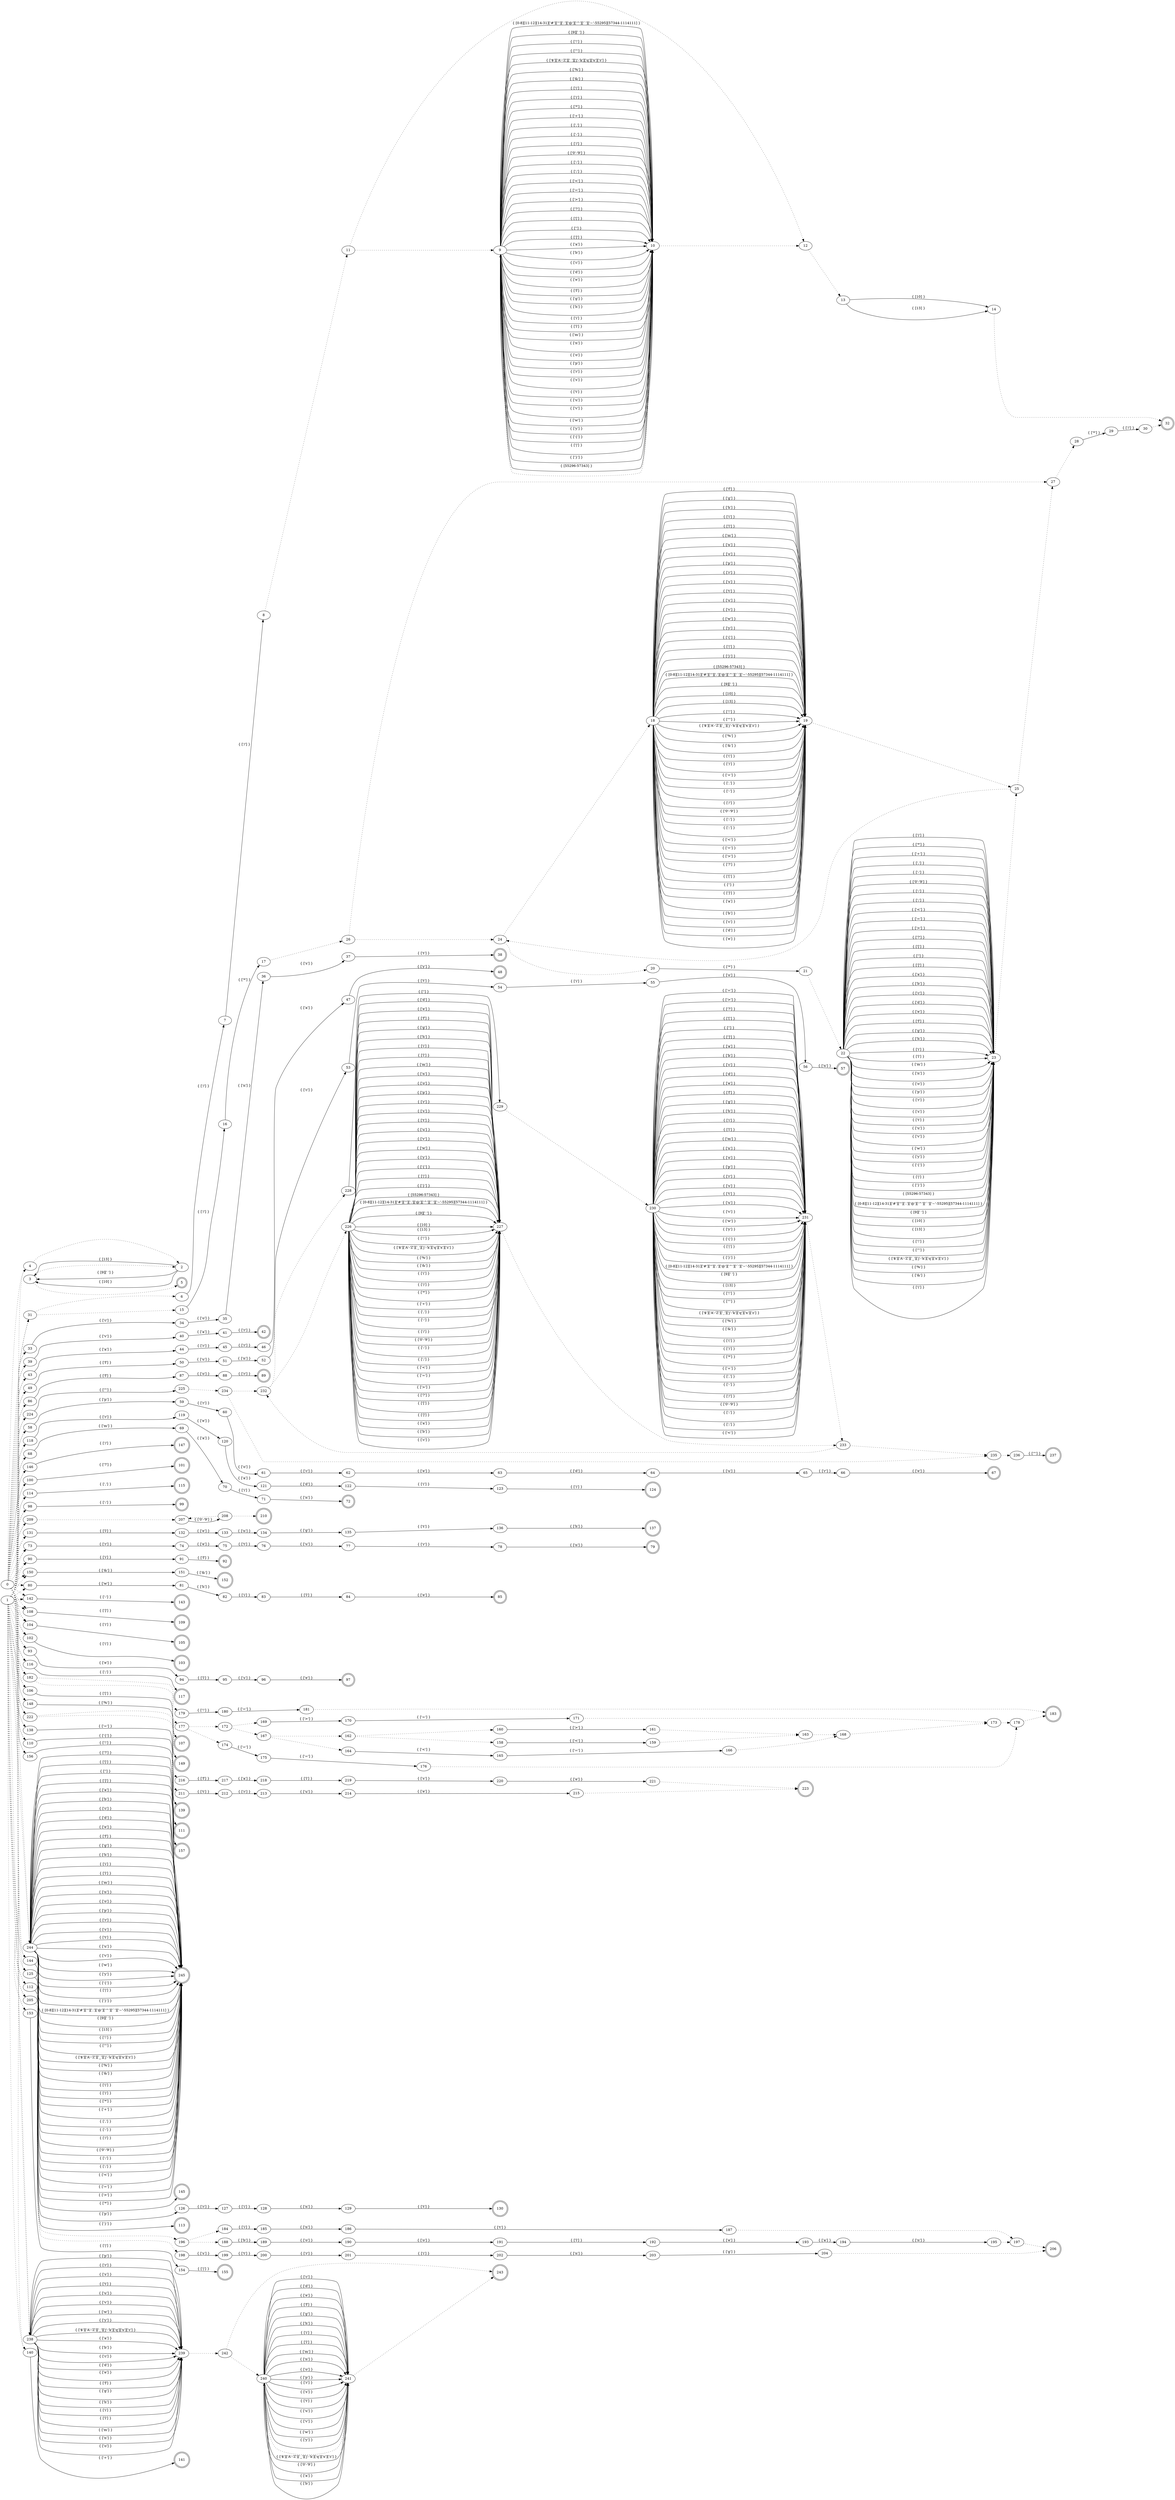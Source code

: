 digraph NFA {
rankdir = LR
5 [shape = doublecircle]
32 [shape = doublecircle]
38 [shape = doublecircle]
42 [shape = doublecircle]
48 [shape = doublecircle]
57 [shape = doublecircle]
67 [shape = doublecircle]
72 [shape = doublecircle]
79 [shape = doublecircle]
85 [shape = doublecircle]
89 [shape = doublecircle]
92 [shape = doublecircle]
97 [shape = doublecircle]
99 [shape = doublecircle]
101 [shape = doublecircle]
103 [shape = doublecircle]
105 [shape = doublecircle]
107 [shape = doublecircle]
109 [shape = doublecircle]
111 [shape = doublecircle]
113 [shape = doublecircle]
115 [shape = doublecircle]
117 [shape = doublecircle]
124 [shape = doublecircle]
130 [shape = doublecircle]
137 [shape = doublecircle]
139 [shape = doublecircle]
141 [shape = doublecircle]
143 [shape = doublecircle]
145 [shape = doublecircle]
147 [shape = doublecircle]
149 [shape = doublecircle]
152 [shape = doublecircle]
155 [shape = doublecircle]
157 [shape = doublecircle]
183 [shape = doublecircle]
206 [shape = doublecircle]
210 [shape = doublecircle]
223 [shape = doublecircle]
237 [shape = doublecircle]
243 [shape = doublecircle]
245 [shape = doublecircle]
0 -> 4 [style=dotted]
0 -> 31 [style=dotted]
0 -> 33 [style=dotted]
0 -> 39 [style=dotted]
0 -> 43 [style=dotted]
0 -> 49 [style=dotted]
0 -> 58 [style=dotted]
0 -> 68 [style=dotted]
0 -> 73 [style=dotted]
0 -> 80 [style=dotted]
0 -> 86 [style=dotted]
0 -> 90 [style=dotted]
0 -> 93 [style=dotted]
0 -> 98 [style=dotted]
0 -> 100 [style=dotted]
0 -> 102 [style=dotted]
0 -> 104 [style=dotted]
0 -> 106 [style=dotted]
0 -> 108 [style=dotted]
0 -> 110 [style=dotted]
0 -> 112 [style=dotted]
0 -> 114 [style=dotted]
0 -> 116 [style=dotted]
0 -> 118 [style=dotted]
0 -> 125 [style=dotted]
0 -> 131 [style=dotted]
0 -> 138 [style=dotted]
0 -> 140 [style=dotted]
0 -> 142 [style=dotted]
0 -> 144 [style=dotted]
0 -> 146 [style=dotted]
0 -> 148 [style=dotted]
0 -> 150 [style=dotted]
0 -> 153 [style=dotted]
0 -> 156 [style=dotted]
0 -> 182 [style=dotted]
0 -> 205 [style=dotted]
0 -> 209 [style=dotted]
0 -> 222 [style=dotted]
0 -> 224 [style=dotted]
0 -> 238 [style=dotted]
0 -> 244 [style=dotted]
1 -> 4 [style=dotted]
1 -> 31 [style=dotted]
1 -> 33 [style=dotted]
1 -> 39 [style=dotted]
1 -> 43 [style=dotted]
1 -> 49 [style=dotted]
1 -> 58 [style=dotted]
1 -> 68 [style=dotted]
1 -> 73 [style=dotted]
1 -> 80 [style=dotted]
1 -> 86 [style=dotted]
1 -> 90 [style=dotted]
1 -> 93 [style=dotted]
1 -> 98 [style=dotted]
1 -> 100 [style=dotted]
1 -> 102 [style=dotted]
1 -> 104 [style=dotted]
1 -> 106 [style=dotted]
1 -> 108 [style=dotted]
1 -> 110 [style=dotted]
1 -> 112 [style=dotted]
1 -> 114 [style=dotted]
1 -> 116 [style=dotted]
1 -> 118 [style=dotted]
1 -> 125 [style=dotted]
1 -> 131 [style=dotted]
1 -> 138 [style=dotted]
1 -> 140 [style=dotted]
1 -> 142 [style=dotted]
1 -> 144 [style=dotted]
1 -> 146 [style=dotted]
1 -> 148 [style=dotted]
1 -> 150 [style=dotted]
1 -> 153 [style=dotted]
1 -> 156 [style=dotted]
1 -> 182 [style=dotted]
1 -> 205 [style=dotted]
1 -> 209 [style=dotted]
1 -> 222 [style=dotted]
1 -> 224 [style=dotted]
1 -> 238 [style=dotted]
1 -> 244 [style=dotted]
2 -> 3 [label="{ [9][' '] }"]
2 -> 3 [label="{ [10] }"]
2 -> 3 [label="{ [13] }"]
3 -> 2 [style=dotted]
3 -> 5 [style=dotted]
4 -> 2 [style=dotted]
6 -> 7 [label="{ ['/'] }"]
7 -> 8 [label="{ ['/'] }"]
8 -> 11 [style=dotted]
9 -> 10 [label="{ [0-8][11-12][14-31]['#'][''']['.']['@']['^']['`']['~'-55295][57344-1114111] }"]
9 -> 10 [label="{ [9][' '] }"]
9 -> 10 [label="{ ['!'] }"]
9 -> 10 [label="{ ['\"'] }"]
9 -> 10 [label="{ ['$']['A'-'Z']['_']['j'-'k']['q']['x']['z'] }"]
9 -> 10 [label="{ ['%'] }"]
9 -> 10 [label="{ ['&'] }"]
9 -> 10 [label="{ ['('] }"]
9 -> 10 [label="{ [')'] }"]
9 -> 10 [label="{ ['*'] }"]
9 -> 10 [label="{ ['+'] }"]
9 -> 10 [label="{ [','] }"]
9 -> 10 [label="{ ['-'] }"]
9 -> 10 [label="{ ['/'] }"]
9 -> 10 [label="{ ['0'-'9'] }"]
9 -> 10 [label="{ [':'] }"]
9 -> 10 [label="{ [';'] }"]
9 -> 10 [label="{ ['<'] }"]
9 -> 10 [label="{ ['='] }"]
9 -> 10 [label="{ ['>'] }"]
9 -> 10 [label="{ ['?'] }"]
9 -> 10 [label="{ ['['] }"]
9 -> 10 [label="{ ['\'] }"]
9 -> 10 [label="{ [']'] }"]
9 -> 10 [label="{ ['a'] }"]
9 -> 10 [label="{ ['b'] }"]
9 -> 10 [label="{ ['c'] }"]
9 -> 10 [label="{ ['d'] }"]
9 -> 10 [label="{ ['e'] }"]
9 -> 10 [label="{ ['f'] }"]
9 -> 10 [label="{ ['g'] }"]
9 -> 10 [label="{ ['h'] }"]
9 -> 10 [label="{ ['i'] }"]
9 -> 10 [label="{ ['l'] }"]
9 -> 10 [label="{ ['m'] }"]
9 -> 10 [label="{ ['n'] }"]
9 -> 10 [label="{ ['o'] }"]
9 -> 10 [label="{ ['p'] }"]
9 -> 10 [label="{ ['r'] }"]
9 -> 10 [label="{ ['s'] }"]
9 -> 10 [label="{ ['t'] }"]
9 -> 10 [label="{ ['u'] }"]
9 -> 10 [label="{ ['v'] }"]
9 -> 10 [label="{ ['w'] }"]
9 -> 10 [label="{ ['y'] }"]
9 -> 10 [label="{ ['{'] }"]
9 -> 10 [label="{ ['|'] }"]
9 -> 10 [label="{ ['}'] }"]
9 -> 10 [label="{ [55296-57343] }"]
10 -> 9 [style=dotted]
10 -> 12 [style=dotted]
11 -> 9 [style=dotted]
11 -> 12 [style=dotted]
12 -> 13 [style=dotted]
13 -> 14 [label="{ [10] }"]
13 -> 14 [label="{ [13] }"]
14 -> 32 [style=dotted]
15 -> 16 [label="{ ['/'] }"]
16 -> 17 [label="{ ['*'] }"]
17 -> 26 [style=dotted]
18 -> 19 [label="{ [0-8][11-12][14-31]['#'][''']['.']['@']['^']['`']['~'-55295][57344-1114111] }"]
18 -> 19 [label="{ [9][' '] }"]
18 -> 19 [label="{ [10] }"]
18 -> 19 [label="{ [13] }"]
18 -> 19 [label="{ ['!'] }"]
18 -> 19 [label="{ ['\"'] }"]
18 -> 19 [label="{ ['$']['A'-'Z']['_']['j'-'k']['q']['x']['z'] }"]
18 -> 19 [label="{ ['%'] }"]
18 -> 19 [label="{ ['&'] }"]
18 -> 19 [label="{ ['('] }"]
18 -> 19 [label="{ [')'] }"]
18 -> 19 [label="{ ['+'] }"]
18 -> 19 [label="{ [','] }"]
18 -> 19 [label="{ ['-'] }"]
18 -> 19 [label="{ ['/'] }"]
18 -> 19 [label="{ ['0'-'9'] }"]
18 -> 19 [label="{ [':'] }"]
18 -> 19 [label="{ [';'] }"]
18 -> 19 [label="{ ['<'] }"]
18 -> 19 [label="{ ['='] }"]
18 -> 19 [label="{ ['>'] }"]
18 -> 19 [label="{ ['?'] }"]
18 -> 19 [label="{ ['['] }"]
18 -> 19 [label="{ ['\'] }"]
18 -> 19 [label="{ [']'] }"]
18 -> 19 [label="{ ['a'] }"]
18 -> 19 [label="{ ['b'] }"]
18 -> 19 [label="{ ['c'] }"]
18 -> 19 [label="{ ['d'] }"]
18 -> 19 [label="{ ['e'] }"]
18 -> 19 [label="{ ['f'] }"]
18 -> 19 [label="{ ['g'] }"]
18 -> 19 [label="{ ['h'] }"]
18 -> 19 [label="{ ['i'] }"]
18 -> 19 [label="{ ['l'] }"]
18 -> 19 [label="{ ['m'] }"]
18 -> 19 [label="{ ['n'] }"]
18 -> 19 [label="{ ['o'] }"]
18 -> 19 [label="{ ['p'] }"]
18 -> 19 [label="{ ['r'] }"]
18 -> 19 [label="{ ['s'] }"]
18 -> 19 [label="{ ['t'] }"]
18 -> 19 [label="{ ['u'] }"]
18 -> 19 [label="{ ['v'] }"]
18 -> 19 [label="{ ['w'] }"]
18 -> 19 [label="{ ['y'] }"]
18 -> 19 [label="{ ['{'] }"]
18 -> 19 [label="{ ['|'] }"]
18 -> 19 [label="{ ['}'] }"]
18 -> 19 [label="{ [55296-57343] }"]
19 -> 25 [style=dotted]
20 -> 21 [label="{ ['*'] }"]
21 -> 22 [style=dotted]
22 -> 23 [label="{ [0-8][11-12][14-31]['#'][''']['.']['@']['^']['`']['~'-55295][57344-1114111] }"]
22 -> 23 [label="{ [9][' '] }"]
22 -> 23 [label="{ [10] }"]
22 -> 23 [label="{ [13] }"]
22 -> 23 [label="{ ['!'] }"]
22 -> 23 [label="{ ['\"'] }"]
22 -> 23 [label="{ ['$']['A'-'Z']['_']['j'-'k']['q']['x']['z'] }"]
22 -> 23 [label="{ ['%'] }"]
22 -> 23 [label="{ ['&'] }"]
22 -> 23 [label="{ ['('] }"]
22 -> 23 [label="{ [')'] }"]
22 -> 23 [label="{ ['*'] }"]
22 -> 23 [label="{ ['+'] }"]
22 -> 23 [label="{ [','] }"]
22 -> 23 [label="{ ['-'] }"]
22 -> 23 [label="{ ['0'-'9'] }"]
22 -> 23 [label="{ [':'] }"]
22 -> 23 [label="{ [';'] }"]
22 -> 23 [label="{ ['<'] }"]
22 -> 23 [label="{ ['='] }"]
22 -> 23 [label="{ ['>'] }"]
22 -> 23 [label="{ ['?'] }"]
22 -> 23 [label="{ ['['] }"]
22 -> 23 [label="{ ['\'] }"]
22 -> 23 [label="{ [']'] }"]
22 -> 23 [label="{ ['a'] }"]
22 -> 23 [label="{ ['b'] }"]
22 -> 23 [label="{ ['c'] }"]
22 -> 23 [label="{ ['d'] }"]
22 -> 23 [label="{ ['e'] }"]
22 -> 23 [label="{ ['f'] }"]
22 -> 23 [label="{ ['g'] }"]
22 -> 23 [label="{ ['h'] }"]
22 -> 23 [label="{ ['i'] }"]
22 -> 23 [label="{ ['l'] }"]
22 -> 23 [label="{ ['m'] }"]
22 -> 23 [label="{ ['n'] }"]
22 -> 23 [label="{ ['o'] }"]
22 -> 23 [label="{ ['p'] }"]
22 -> 23 [label="{ ['r'] }"]
22 -> 23 [label="{ ['s'] }"]
22 -> 23 [label="{ ['t'] }"]
22 -> 23 [label="{ ['u'] }"]
22 -> 23 [label="{ ['v'] }"]
22 -> 23 [label="{ ['w'] }"]
22 -> 23 [label="{ ['y'] }"]
22 -> 23 [label="{ ['{'] }"]
22 -> 23 [label="{ ['|'] }"]
22 -> 23 [label="{ ['}'] }"]
22 -> 23 [label="{ [55296-57343] }"]
23 -> 25 [style=dotted]
24 -> 18 [style=dotted]
24 -> 20 [style=dotted]
25 -> 24 [style=dotted]
25 -> 27 [style=dotted]
26 -> 24 [style=dotted]
26 -> 27 [style=dotted]
27 -> 28 [style=dotted]
28 -> 29 [label="{ ['*'] }"]
29 -> 30 [label="{ ['/'] }"]
30 -> 32 [style=dotted]
31 -> 6 [style=dotted]
31 -> 15 [style=dotted]
33 -> 34 [label="{ ['c'] }"]
34 -> 35 [label="{ ['o'] }"]
35 -> 36 [label="{ ['n'] }"]
36 -> 37 [label="{ ['s'] }"]
37 -> 38 [label="{ ['t'] }"]
39 -> 40 [label="{ ['v'] }"]
40 -> 41 [label="{ ['a'] }"]
41 -> 42 [label="{ ['r'] }"]
43 -> 44 [label="{ ['a'] }"]
44 -> 45 [label="{ ['r'] }"]
45 -> 46 [label="{ ['r'] }"]
46 -> 47 [label="{ ['a'] }"]
47 -> 48 [label="{ ['y'] }"]
49 -> 50 [label="{ ['f'] }"]
50 -> 51 [label="{ ['u'] }"]
51 -> 52 [label="{ ['n'] }"]
52 -> 53 [label="{ ['c'] }"]
53 -> 54 [label="{ ['t'] }"]
54 -> 55 [label="{ ['i'] }"]
55 -> 56 [label="{ ['o'] }"]
56 -> 57 [label="{ ['n'] }"]
58 -> 59 [label="{ ['p'] }"]
59 -> 60 [label="{ ['r'] }"]
60 -> 61 [label="{ ['o'] }"]
61 -> 62 [label="{ ['c'] }"]
62 -> 63 [label="{ ['e'] }"]
63 -> 64 [label="{ ['d'] }"]
64 -> 65 [label="{ ['u'] }"]
65 -> 66 [label="{ ['r'] }"]
66 -> 67 [label="{ ['e'] }"]
68 -> 69 [label="{ ['m'] }"]
69 -> 70 [label="{ ['a'] }"]
70 -> 71 [label="{ ['i'] }"]
71 -> 72 [label="{ ['n'] }"]
73 -> 74 [label="{ ['r'] }"]
74 -> 75 [label="{ ['e'] }"]
75 -> 76 [label="{ ['t'] }"]
76 -> 77 [label="{ ['u'] }"]
77 -> 78 [label="{ ['r'] }"]
78 -> 79 [label="{ ['n'] }"]
80 -> 81 [label="{ ['w'] }"]
81 -> 82 [label="{ ['h'] }"]
82 -> 83 [label="{ ['i'] }"]
83 -> 84 [label="{ ['l'] }"]
84 -> 85 [label="{ ['e'] }"]
86 -> 87 [label="{ ['f'] }"]
87 -> 88 [label="{ ['o'] }"]
88 -> 89 [label="{ ['r'] }"]
90 -> 91 [label="{ ['i'] }"]
91 -> 92 [label="{ ['f'] }"]
93 -> 94 [label="{ ['e'] }"]
94 -> 95 [label="{ ['l'] }"]
95 -> 96 [label="{ ['s'] }"]
96 -> 97 [label="{ ['e'] }"]
98 -> 99 [label="{ [':'] }"]
100 -> 101 [label="{ ['?'] }"]
102 -> 103 [label="{ ['('] }"]
104 -> 105 [label="{ [')'] }"]
106 -> 107 [label="{ ['['] }"]
108 -> 109 [label="{ [']'] }"]
110 -> 111 [label="{ ['{'] }"]
112 -> 113 [label="{ ['}'] }"]
114 -> 115 [label="{ [','] }"]
116 -> 117 [label="{ [';'] }"]
118 -> 119 [label="{ ['r'] }"]
119 -> 120 [label="{ ['e'] }"]
120 -> 121 [label="{ ['a'] }"]
121 -> 122 [label="{ ['d'] }"]
122 -> 123 [label="{ ['('] }"]
123 -> 124 [label="{ [')'] }"]
125 -> 126 [label="{ ['p'] }"]
126 -> 127 [label="{ ['r'] }"]
127 -> 128 [label="{ ['i'] }"]
128 -> 129 [label="{ ['n'] }"]
129 -> 130 [label="{ ['t'] }"]
131 -> 132 [label="{ ['l'] }"]
132 -> 133 [label="{ ['e'] }"]
133 -> 134 [label="{ ['n'] }"]
134 -> 135 [label="{ ['g'] }"]
135 -> 136 [label="{ ['t'] }"]
136 -> 137 [label="{ ['h'] }"]
138 -> 139 [label="{ ['='] }"]
140 -> 141 [label="{ ['+'] }"]
142 -> 143 [label="{ ['-'] }"]
144 -> 145 [label="{ ['*'] }"]
146 -> 147 [label="{ ['/'] }"]
148 -> 149 [label="{ ['%'] }"]
150 -> 151 [label="{ ['&'] }"]
151 -> 152 [label="{ ['&'] }"]
153 -> 154 [label="{ ['|'] }"]
154 -> 155 [label="{ ['|'] }"]
156 -> 157 [label="{ ['!'] }"]
158 -> 159 [label="{ ['<'] }"]
159 -> 163 [style=dotted]
160 -> 161 [label="{ ['>'] }"]
161 -> 163 [style=dotted]
162 -> 158 [style=dotted]
162 -> 160 [style=dotted]
163 -> 168 [style=dotted]
164 -> 165 [label="{ ['<'] }"]
165 -> 166 [label="{ ['='] }"]
166 -> 168 [style=dotted]
167 -> 162 [style=dotted]
167 -> 164 [style=dotted]
168 -> 173 [style=dotted]
169 -> 170 [label="{ ['>'] }"]
170 -> 171 [label="{ ['='] }"]
171 -> 173 [style=dotted]
172 -> 167 [style=dotted]
172 -> 169 [style=dotted]
173 -> 178 [style=dotted]
174 -> 175 [label="{ ['='] }"]
175 -> 176 [label="{ ['='] }"]
176 -> 178 [style=dotted]
177 -> 172 [style=dotted]
177 -> 174 [style=dotted]
178 -> 183 [style=dotted]
179 -> 180 [label="{ ['!'] }"]
180 -> 181 [label="{ ['='] }"]
181 -> 183 [style=dotted]
182 -> 177 [style=dotted]
182 -> 179 [style=dotted]
184 -> 185 [label="{ ['i'] }"]
185 -> 186 [label="{ ['n'] }"]
186 -> 187 [label="{ ['t'] }"]
187 -> 197 [style=dotted]
188 -> 189 [label="{ ['b'] }"]
189 -> 190 [label="{ ['o'] }"]
190 -> 191 [label="{ ['o'] }"]
191 -> 192 [label="{ ['l'] }"]
192 -> 193 [label="{ ['e'] }"]
193 -> 194 [label="{ ['a'] }"]
194 -> 195 [label="{ ['n'] }"]
195 -> 197 [style=dotted]
196 -> 184 [style=dotted]
196 -> 188 [style=dotted]
197 -> 206 [style=dotted]
198 -> 199 [label="{ ['s'] }"]
199 -> 200 [label="{ ['t'] }"]
200 -> 201 [label="{ ['r'] }"]
201 -> 202 [label="{ ['i'] }"]
202 -> 203 [label="{ ['n'] }"]
203 -> 204 [label="{ ['g'] }"]
204 -> 206 [style=dotted]
205 -> 196 [style=dotted]
205 -> 198 [style=dotted]
207 -> 208 [label="{ ['0'-'9'] }"]
208 -> 207 [style=dotted]
208 -> 210 [style=dotted]
209 -> 207 [style=dotted]
211 -> 212 [label="{ ['t'] }"]
212 -> 213 [label="{ ['r'] }"]
213 -> 214 [label="{ ['u'] }"]
214 -> 215 [label="{ ['e'] }"]
215 -> 223 [style=dotted]
216 -> 217 [label="{ ['f'] }"]
217 -> 218 [label="{ ['a'] }"]
218 -> 219 [label="{ ['l'] }"]
219 -> 220 [label="{ ['s'] }"]
220 -> 221 [label="{ ['e'] }"]
221 -> 223 [style=dotted]
222 -> 211 [style=dotted]
222 -> 216 [style=dotted]
224 -> 225 [label="{ ['\"'] }"]
225 -> 234 [style=dotted]
226 -> 227 [label="{ [0-8][11-12][14-31]['#'][''']['.']['@']['^']['`']['~'-55295][57344-1114111] }"]
226 -> 227 [label="{ [9][' '] }"]
226 -> 227 [label="{ [10] }"]
226 -> 227 [label="{ [13] }"]
226 -> 227 [label="{ ['!'] }"]
226 -> 227 [label="{ ['$']['A'-'Z']['_']['j'-'k']['q']['x']['z'] }"]
226 -> 227 [label="{ ['%'] }"]
226 -> 227 [label="{ ['&'] }"]
226 -> 227 [label="{ ['('] }"]
226 -> 227 [label="{ [')'] }"]
226 -> 227 [label="{ ['*'] }"]
226 -> 227 [label="{ ['+'] }"]
226 -> 227 [label="{ [','] }"]
226 -> 227 [label="{ ['-'] }"]
226 -> 227 [label="{ ['/'] }"]
226 -> 227 [label="{ ['0'-'9'] }"]
226 -> 227 [label="{ [':'] }"]
226 -> 227 [label="{ [';'] }"]
226 -> 227 [label="{ ['<'] }"]
226 -> 227 [label="{ ['='] }"]
226 -> 227 [label="{ ['>'] }"]
226 -> 227 [label="{ ['?'] }"]
226 -> 227 [label="{ ['['] }"]
226 -> 227 [label="{ [']'] }"]
226 -> 227 [label="{ ['a'] }"]
226 -> 227 [label="{ ['b'] }"]
226 -> 227 [label="{ ['c'] }"]
226 -> 227 [label="{ ['d'] }"]
226 -> 227 [label="{ ['e'] }"]
226 -> 227 [label="{ ['f'] }"]
226 -> 227 [label="{ ['g'] }"]
226 -> 227 [label="{ ['h'] }"]
226 -> 227 [label="{ ['i'] }"]
226 -> 227 [label="{ ['l'] }"]
226 -> 227 [label="{ ['m'] }"]
226 -> 227 [label="{ ['n'] }"]
226 -> 227 [label="{ ['o'] }"]
226 -> 227 [label="{ ['p'] }"]
226 -> 227 [label="{ ['r'] }"]
226 -> 227 [label="{ ['s'] }"]
226 -> 227 [label="{ ['t'] }"]
226 -> 227 [label="{ ['u'] }"]
226 -> 227 [label="{ ['v'] }"]
226 -> 227 [label="{ ['w'] }"]
226 -> 227 [label="{ ['y'] }"]
226 -> 227 [label="{ ['{'] }"]
226 -> 227 [label="{ ['|'] }"]
226 -> 227 [label="{ ['}'] }"]
226 -> 227 [label="{ [55296-57343] }"]
227 -> 233 [style=dotted]
228 -> 229 [label="{ ['\'] }"]
229 -> 230 [style=dotted]
230 -> 231 [label="{ [0-8][11-12][14-31]['#'][''']['.']['@']['^']['`']['~'-55295][57344-1114111] }"]
230 -> 231 [label="{ [9][' '] }"]
230 -> 231 [label="{ [13] }"]
230 -> 231 [label="{ ['!'] }"]
230 -> 231 [label="{ ['\"'] }"]
230 -> 231 [label="{ ['$']['A'-'Z']['_']['j'-'k']['q']['x']['z'] }"]
230 -> 231 [label="{ ['%'] }"]
230 -> 231 [label="{ ['&'] }"]
230 -> 231 [label="{ ['('] }"]
230 -> 231 [label="{ [')'] }"]
230 -> 231 [label="{ ['*'] }"]
230 -> 231 [label="{ ['+'] }"]
230 -> 231 [label="{ [','] }"]
230 -> 231 [label="{ ['-'] }"]
230 -> 231 [label="{ ['/'] }"]
230 -> 231 [label="{ ['0'-'9'] }"]
230 -> 231 [label="{ [':'] }"]
230 -> 231 [label="{ [';'] }"]
230 -> 231 [label="{ ['<'] }"]
230 -> 231 [label="{ ['='] }"]
230 -> 231 [label="{ ['>'] }"]
230 -> 231 [label="{ ['?'] }"]
230 -> 231 [label="{ ['['] }"]
230 -> 231 [label="{ ['\'] }"]
230 -> 231 [label="{ [']'] }"]
230 -> 231 [label="{ ['a'] }"]
230 -> 231 [label="{ ['b'] }"]
230 -> 231 [label="{ ['c'] }"]
230 -> 231 [label="{ ['d'] }"]
230 -> 231 [label="{ ['e'] }"]
230 -> 231 [label="{ ['f'] }"]
230 -> 231 [label="{ ['g'] }"]
230 -> 231 [label="{ ['h'] }"]
230 -> 231 [label="{ ['i'] }"]
230 -> 231 [label="{ ['l'] }"]
230 -> 231 [label="{ ['m'] }"]
230 -> 231 [label="{ ['n'] }"]
230 -> 231 [label="{ ['o'] }"]
230 -> 231 [label="{ ['p'] }"]
230 -> 231 [label="{ ['r'] }"]
230 -> 231 [label="{ ['s'] }"]
230 -> 231 [label="{ ['t'] }"]
230 -> 231 [label="{ ['u'] }"]
230 -> 231 [label="{ ['v'] }"]
230 -> 231 [label="{ ['w'] }"]
230 -> 231 [label="{ ['y'] }"]
230 -> 231 [label="{ ['{'] }"]
230 -> 231 [label="{ ['|'] }"]
230 -> 231 [label="{ ['}'] }"]
231 -> 233 [style=dotted]
232 -> 226 [style=dotted]
232 -> 228 [style=dotted]
233 -> 232 [style=dotted]
233 -> 235 [style=dotted]
234 -> 232 [style=dotted]
234 -> 235 [style=dotted]
235 -> 236 [style=dotted]
236 -> 237 [label="{ ['\"'] }"]
238 -> 239 [label="{ ['$']['A'-'Z']['_']['j'-'k']['q']['x']['z'] }"]
238 -> 239 [label="{ ['a'] }"]
238 -> 239 [label="{ ['b'] }"]
238 -> 239 [label="{ ['c'] }"]
238 -> 239 [label="{ ['d'] }"]
238 -> 239 [label="{ ['e'] }"]
238 -> 239 [label="{ ['f'] }"]
238 -> 239 [label="{ ['g'] }"]
238 -> 239 [label="{ ['h'] }"]
238 -> 239 [label="{ ['i'] }"]
238 -> 239 [label="{ ['l'] }"]
238 -> 239 [label="{ ['m'] }"]
238 -> 239 [label="{ ['n'] }"]
238 -> 239 [label="{ ['o'] }"]
238 -> 239 [label="{ ['p'] }"]
238 -> 239 [label="{ ['r'] }"]
238 -> 239 [label="{ ['s'] }"]
238 -> 239 [label="{ ['t'] }"]
238 -> 239 [label="{ ['u'] }"]
238 -> 239 [label="{ ['v'] }"]
238 -> 239 [label="{ ['w'] }"]
238 -> 239 [label="{ ['y'] }"]
239 -> 242 [style=dotted]
240 -> 241 [label="{ ['$']['A'-'Z']['_']['j'-'k']['q']['x']['z'] }"]
240 -> 241 [label="{ ['0'-'9'] }"]
240 -> 241 [label="{ ['a'] }"]
240 -> 241 [label="{ ['b'] }"]
240 -> 241 [label="{ ['c'] }"]
240 -> 241 [label="{ ['d'] }"]
240 -> 241 [label="{ ['e'] }"]
240 -> 241 [label="{ ['f'] }"]
240 -> 241 [label="{ ['g'] }"]
240 -> 241 [label="{ ['h'] }"]
240 -> 241 [label="{ ['i'] }"]
240 -> 241 [label="{ ['l'] }"]
240 -> 241 [label="{ ['m'] }"]
240 -> 241 [label="{ ['n'] }"]
240 -> 241 [label="{ ['o'] }"]
240 -> 241 [label="{ ['p'] }"]
240 -> 241 [label="{ ['r'] }"]
240 -> 241 [label="{ ['s'] }"]
240 -> 241 [label="{ ['t'] }"]
240 -> 241 [label="{ ['u'] }"]
240 -> 241 [label="{ ['v'] }"]
240 -> 241 [label="{ ['w'] }"]
240 -> 241 [label="{ ['y'] }"]
241 -> 240 [style=dotted]
241 -> 243 [style=dotted]
242 -> 240 [style=dotted]
242 -> 243 [style=dotted]
244 -> 245 [label="{ [0-8][11-12][14-31]['#'][''']['.']['@']['^']['`']['~'-55295][57344-1114111] }"]
244 -> 245 [label="{ [9][' '] }"]
244 -> 245 [label="{ [13] }"]
244 -> 245 [label="{ ['!'] }"]
244 -> 245 [label="{ ['\"'] }"]
244 -> 245 [label="{ ['$']['A'-'Z']['_']['j'-'k']['q']['x']['z'] }"]
244 -> 245 [label="{ ['%'] }"]
244 -> 245 [label="{ ['&'] }"]
244 -> 245 [label="{ ['('] }"]
244 -> 245 [label="{ [')'] }"]
244 -> 245 [label="{ ['*'] }"]
244 -> 245 [label="{ ['+'] }"]
244 -> 245 [label="{ [','] }"]
244 -> 245 [label="{ ['-'] }"]
244 -> 245 [label="{ ['/'] }"]
244 -> 245 [label="{ ['0'-'9'] }"]
244 -> 245 [label="{ [':'] }"]
244 -> 245 [label="{ [';'] }"]
244 -> 245 [label="{ ['<'] }"]
244 -> 245 [label="{ ['='] }"]
244 -> 245 [label="{ ['>'] }"]
244 -> 245 [label="{ ['?'] }"]
244 -> 245 [label="{ ['['] }"]
244 -> 245 [label="{ ['\'] }"]
244 -> 245 [label="{ [']'] }"]
244 -> 245 [label="{ ['a'] }"]
244 -> 245 [label="{ ['b'] }"]
244 -> 245 [label="{ ['c'] }"]
244 -> 245 [label="{ ['d'] }"]
244 -> 245 [label="{ ['e'] }"]
244 -> 245 [label="{ ['f'] }"]
244 -> 245 [label="{ ['g'] }"]
244 -> 245 [label="{ ['h'] }"]
244 -> 245 [label="{ ['i'] }"]
244 -> 245 [label="{ ['l'] }"]
244 -> 245 [label="{ ['m'] }"]
244 -> 245 [label="{ ['n'] }"]
244 -> 245 [label="{ ['o'] }"]
244 -> 245 [label="{ ['p'] }"]
244 -> 245 [label="{ ['r'] }"]
244 -> 245 [label="{ ['s'] }"]
244 -> 245 [label="{ ['t'] }"]
244 -> 245 [label="{ ['u'] }"]
244 -> 245 [label="{ ['v'] }"]
244 -> 245 [label="{ ['w'] }"]
244 -> 245 [label="{ ['y'] }"]
244 -> 245 [label="{ ['{'] }"]
244 -> 245 [label="{ ['|'] }"]
244 -> 245 [label="{ ['}'] }"]
}